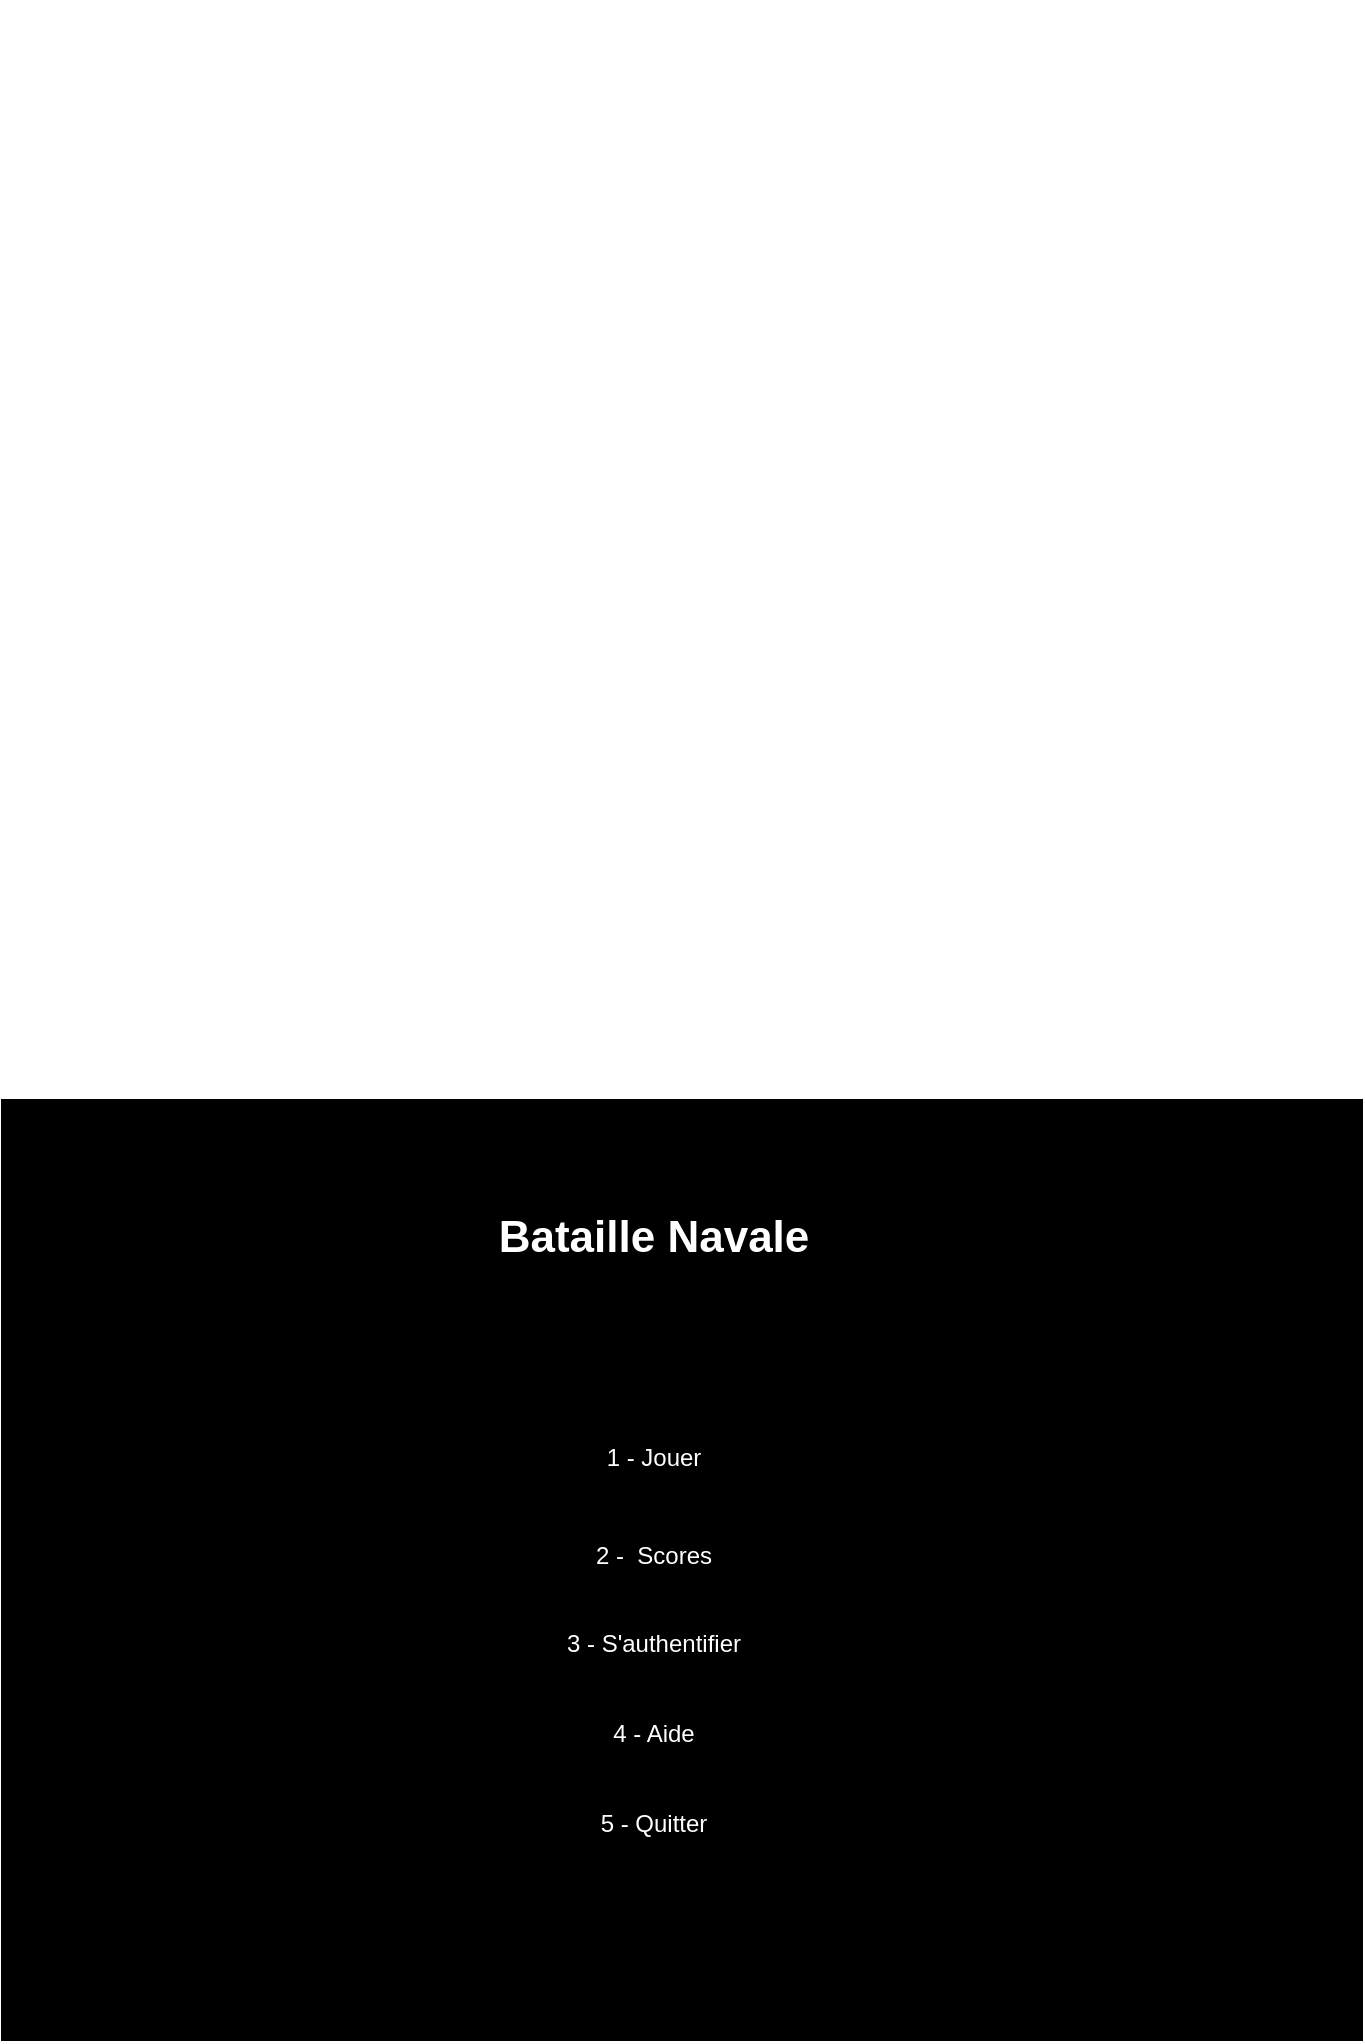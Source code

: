 <mxfile version="12.7.9" type="device" pages="5"><diagram id="DDrGZnjOSrIlZi5G9Zy-" name="Menu-Principale"><mxGraphModel dx="1422" dy="846" grid="1" gridSize="10" guides="1" tooltips="1" connect="1" arrows="1" fold="1" page="1" pageScale="1" pageWidth="1169" pageHeight="827" math="0" shadow="0"><root><mxCell id="0"/><mxCell id="1" parent="0"/><mxCell id="XwVXy1wSS1uPOnFApPap-1" value="" style="rounded=0;whiteSpace=wrap;html=1;fillColor=#000000;" parent="1" vertex="1"><mxGeometry x="270" y="640" width="680" height="470" as="geometry"/></mxCell><mxCell id="XwVXy1wSS1uPOnFApPap-2" value="&lt;font size=&quot;1&quot;&gt;&lt;b style=&quot;font-size: 22px&quot;&gt;Bataille Navale&lt;/b&gt;&lt;/font&gt;" style="text;html=1;align=center;verticalAlign=middle;whiteSpace=wrap;rounded=0;fontColor=#FFFFFF;" parent="1" vertex="1"><mxGeometry x="496.667" y="690.001" width="198.333" height="37.302" as="geometry"/></mxCell><mxCell id="XwVXy1wSS1uPOnFApPap-3" value="1 - Jouer" style="text;html=1;strokeColor=none;fillColor=none;align=center;verticalAlign=middle;whiteSpace=wrap;rounded=0;fontColor=#FFFFFF;" parent="1" vertex="1"><mxGeometry x="549.792" y="796.667" width="92.083" height="44.762" as="geometry"/></mxCell><mxCell id="XwVXy1wSS1uPOnFApPap-4" value="2 -&amp;nbsp; Scores" style="text;html=1;strokeColor=none;fillColor=none;align=center;verticalAlign=middle;whiteSpace=wrap;rounded=0;fontColor=#FFFFFF;" parent="1" vertex="1"><mxGeometry x="549.792" y="845.159" width="92.083" height="44.762" as="geometry"/></mxCell><mxCell id="XwVXy1wSS1uPOnFApPap-5" value="4 - Aide" style="text;html=1;strokeColor=none;fillColor=none;align=center;verticalAlign=middle;whiteSpace=wrap;rounded=0;fontColor=#FFFFFF;" parent="1" vertex="1"><mxGeometry x="549.792" y="934.681" width="92.083" height="44.762" as="geometry"/></mxCell><mxCell id="XwVXy1wSS1uPOnFApPap-14" value="&lt;font size=&quot;1&quot;&gt;&lt;b style=&quot;font-size: 22px&quot;&gt;Bataille Navale&lt;/b&gt;&lt;/font&gt;" style="text;html=1;align=center;verticalAlign=middle;whiteSpace=wrap;rounded=0;fontColor=#FFFFFF;" parent="1" vertex="1"><mxGeometry x="510.837" y="90.001" width="198.333" height="37.302" as="geometry"/></mxCell><mxCell id="XwVXy1wSS1uPOnFApPap-15" value="3 - S'authentifier" style="text;html=1;strokeColor=none;fillColor=none;align=center;verticalAlign=middle;whiteSpace=wrap;rounded=0;fontColor=#FFFFFF;" parent="1" vertex="1"><mxGeometry x="549.792" y="889.917" width="92.083" height="44.762" as="geometry"/></mxCell><mxCell id="XwVXy1wSS1uPOnFApPap-16" value="5 - Quitter" style="text;html=1;strokeColor=none;fillColor=none;align=center;verticalAlign=middle;whiteSpace=wrap;rounded=0;fontColor=#FFFFFF;" parent="1" vertex="1"><mxGeometry x="549.792" y="979.441" width="92.083" height="44.762" as="geometry"/></mxCell></root></mxGraphModel></diagram><diagram id="Xy8676esS7fPiDukrxS-" name="Jouer"><mxGraphModel dx="1422" dy="846" grid="1" gridSize="10" guides="1" tooltips="1" connect="1" arrows="1" fold="1" page="1" pageScale="1" pageWidth="1169" pageHeight="827" math="0" shadow="0"><root><mxCell id="h1n6qwz32-PEQtITqoWr-0"/><mxCell id="h1n6qwz32-PEQtITqoWr-1" parent="h1n6qwz32-PEQtITqoWr-0"/><mxCell id="Kb6FZdOZtqcbZytcEhgt-0" value="" style="rounded=0;whiteSpace=wrap;html=1;fillColor=#000000;" parent="h1n6qwz32-PEQtITqoWr-1" vertex="1"><mxGeometry x="260" y="170" width="680" height="470" as="geometry"/></mxCell><mxCell id="g_3zdAngbig97U_aXudr-0" value="C'est à vous de jouer !&lt;br&gt;Choisissez ou tirer :&amp;nbsp;&lt;br&gt;" style="text;html=1;strokeColor=none;fillColor=none;align=center;verticalAlign=middle;whiteSpace=wrap;rounded=0;fontSize=15;fontColor=#FFFFFF;" parent="h1n6qwz32-PEQtITqoWr-1" vertex="1"><mxGeometry x="240" y="170" width="270" height="90" as="geometry"/></mxCell><mxCell id="u2Sjvws8rkuojGDDQVnC-4" value="&lt;font color=&quot;#ffffff&quot; style=&quot;font-size: 25px&quot;&gt;1&amp;nbsp; &amp;nbsp; &amp;nbsp; &amp;nbsp;-&amp;nbsp; &amp;nbsp;-&amp;nbsp; &amp;nbsp;-&amp;nbsp; &amp;nbsp;-&amp;nbsp; &amp;nbsp;-&amp;nbsp; &amp;nbsp;-&amp;nbsp; &amp;nbsp;-&amp;nbsp; &amp;nbsp;-&amp;nbsp; &amp;nbsp;-&amp;nbsp; &amp;nbsp;-&lt;/font&gt;" style="text;html=1;strokeColor=none;fillColor=none;align=center;verticalAlign=middle;whiteSpace=wrap;rounded=0;" vertex="1" parent="h1n6qwz32-PEQtITqoWr-1"><mxGeometry x="460" y="300" width="350" height="30" as="geometry"/></mxCell><mxCell id="u2Sjvws8rkuojGDDQVnC-6" value="1" style="text;html=1;strokeColor=none;fillColor=none;align=center;verticalAlign=middle;whiteSpace=wrap;rounded=0;fontColor=#FFFFFF;fontSize=23;" vertex="1" parent="h1n6qwz32-PEQtITqoWr-1"><mxGeometry x="515" y="270" width="40" height="20" as="geometry"/></mxCell><mxCell id="u2Sjvws8rkuojGDDQVnC-7" value="2" style="text;html=1;strokeColor=none;fillColor=none;align=center;verticalAlign=middle;whiteSpace=wrap;rounded=0;fontColor=#FFFFFF;fontSize=23;" vertex="1" parent="h1n6qwz32-PEQtITqoWr-1"><mxGeometry x="545" y="270" width="40" height="20" as="geometry"/></mxCell><mxCell id="u2Sjvws8rkuojGDDQVnC-8" value="3" style="text;html=1;strokeColor=none;fillColor=none;align=center;verticalAlign=middle;whiteSpace=wrap;rounded=0;fontColor=#FFFFFF;fontSize=23;" vertex="1" parent="h1n6qwz32-PEQtITqoWr-1"><mxGeometry x="574" y="270" width="40" height="20" as="geometry"/></mxCell><mxCell id="u2Sjvws8rkuojGDDQVnC-9" value="4" style="text;html=1;strokeColor=none;fillColor=none;align=center;verticalAlign=middle;whiteSpace=wrap;rounded=0;fontColor=#FFFFFF;fontSize=23;" vertex="1" parent="h1n6qwz32-PEQtITqoWr-1"><mxGeometry x="603" y="270" width="40" height="20" as="geometry"/></mxCell><mxCell id="u2Sjvws8rkuojGDDQVnC-10" value="5" style="text;html=1;strokeColor=none;fillColor=none;align=center;verticalAlign=middle;whiteSpace=wrap;rounded=0;fontColor=#FFFFFF;fontSize=23;" vertex="1" parent="h1n6qwz32-PEQtITqoWr-1"><mxGeometry x="630" y="270" width="40" height="20" as="geometry"/></mxCell><mxCell id="u2Sjvws8rkuojGDDQVnC-11" value="6" style="text;html=1;strokeColor=none;fillColor=none;align=center;verticalAlign=middle;whiteSpace=wrap;rounded=0;fontColor=#FFFFFF;fontSize=23;" vertex="1" parent="h1n6qwz32-PEQtITqoWr-1"><mxGeometry x="660" y="270" width="40" height="20" as="geometry"/></mxCell><mxCell id="u2Sjvws8rkuojGDDQVnC-12" value="7" style="text;html=1;strokeColor=none;fillColor=none;align=center;verticalAlign=middle;whiteSpace=wrap;rounded=0;fontColor=#FFFFFF;fontSize=23;" vertex="1" parent="h1n6qwz32-PEQtITqoWr-1"><mxGeometry x="690" y="270" width="40" height="20" as="geometry"/></mxCell><mxCell id="u2Sjvws8rkuojGDDQVnC-13" value="8" style="text;html=1;strokeColor=none;fillColor=none;align=center;verticalAlign=middle;whiteSpace=wrap;rounded=0;fontColor=#FFFFFF;fontSize=23;" vertex="1" parent="h1n6qwz32-PEQtITqoWr-1"><mxGeometry x="720" y="270" width="40" height="20" as="geometry"/></mxCell><mxCell id="u2Sjvws8rkuojGDDQVnC-14" value="9" style="text;html=1;strokeColor=none;fillColor=none;align=center;verticalAlign=middle;whiteSpace=wrap;rounded=0;fontColor=#FFFFFF;fontSize=23;" vertex="1" parent="h1n6qwz32-PEQtITqoWr-1"><mxGeometry x="750" y="270" width="40" height="20" as="geometry"/></mxCell><mxCell id="u2Sjvws8rkuojGDDQVnC-15" value="10" style="text;html=1;strokeColor=none;fillColor=none;align=center;verticalAlign=middle;whiteSpace=wrap;rounded=0;fontColor=#FFFFFF;fontSize=23;" vertex="1" parent="h1n6qwz32-PEQtITqoWr-1"><mxGeometry x="780" y="270" width="40" height="20" as="geometry"/></mxCell><mxCell id="u2Sjvws8rkuojGDDQVnC-16" value="&lt;font color=&quot;#ffffff&quot; style=&quot;font-size: 25px&quot;&gt;2&amp;nbsp; &amp;nbsp; &amp;nbsp; &amp;nbsp;-&amp;nbsp; &amp;nbsp;-&amp;nbsp; &amp;nbsp;-&amp;nbsp; &amp;nbsp;-&amp;nbsp; &amp;nbsp;-&amp;nbsp; &amp;nbsp;-&amp;nbsp; &amp;nbsp;-&amp;nbsp; &amp;nbsp;-&amp;nbsp; &amp;nbsp;-&amp;nbsp; &amp;nbsp;-&lt;/font&gt;" style="text;html=1;strokeColor=none;fillColor=none;align=center;verticalAlign=middle;whiteSpace=wrap;rounded=0;" vertex="1" parent="h1n6qwz32-PEQtITqoWr-1"><mxGeometry x="460" y="330" width="350" height="30" as="geometry"/></mxCell><mxCell id="u2Sjvws8rkuojGDDQVnC-17" value="&lt;font color=&quot;#ffffff&quot; style=&quot;font-size: 25px&quot;&gt;3&amp;nbsp; &amp;nbsp; &amp;nbsp; &amp;nbsp;-&amp;nbsp; &amp;nbsp;-&amp;nbsp; &amp;nbsp;-&amp;nbsp; &amp;nbsp;-&amp;nbsp; &amp;nbsp;-&amp;nbsp; &amp;nbsp;-&amp;nbsp; &amp;nbsp;-&amp;nbsp; &amp;nbsp;-&amp;nbsp; &amp;nbsp;-&amp;nbsp; &amp;nbsp;-&lt;/font&gt;" style="text;html=1;strokeColor=none;fillColor=none;align=center;verticalAlign=middle;whiteSpace=wrap;rounded=0;" vertex="1" parent="h1n6qwz32-PEQtITqoWr-1"><mxGeometry x="460" y="360" width="350" height="30" as="geometry"/></mxCell><mxCell id="u2Sjvws8rkuojGDDQVnC-18" value="&lt;font color=&quot;#ffffff&quot; style=&quot;font-size: 25px&quot;&gt;4&amp;nbsp; &amp;nbsp; &amp;nbsp; &amp;nbsp;-&amp;nbsp; &amp;nbsp;-&amp;nbsp; &amp;nbsp;-&amp;nbsp; &amp;nbsp;-&amp;nbsp; &amp;nbsp;-&amp;nbsp; &amp;nbsp;-&amp;nbsp; &amp;nbsp;-&amp;nbsp; &amp;nbsp;-&amp;nbsp; &amp;nbsp;-&amp;nbsp; &amp;nbsp;-&lt;/font&gt;" style="text;html=1;strokeColor=none;fillColor=none;align=center;verticalAlign=middle;whiteSpace=wrap;rounded=0;" vertex="1" parent="h1n6qwz32-PEQtITqoWr-1"><mxGeometry x="460" y="390" width="350" height="30" as="geometry"/></mxCell><mxCell id="u2Sjvws8rkuojGDDQVnC-19" value="&lt;font color=&quot;#ffffff&quot; style=&quot;font-size: 25px&quot;&gt;5&amp;nbsp; &amp;nbsp; &amp;nbsp; &amp;nbsp;-&amp;nbsp; &amp;nbsp;-&amp;nbsp; &amp;nbsp;-&amp;nbsp; &amp;nbsp;-&amp;nbsp; &amp;nbsp;-&amp;nbsp; &amp;nbsp;-&amp;nbsp; &amp;nbsp;-&amp;nbsp; &amp;nbsp;-&amp;nbsp; &amp;nbsp;-&amp;nbsp; &amp;nbsp;-&lt;/font&gt;" style="text;html=1;strokeColor=none;fillColor=none;align=center;verticalAlign=middle;whiteSpace=wrap;rounded=0;" vertex="1" parent="h1n6qwz32-PEQtITqoWr-1"><mxGeometry x="460" y="420" width="350" height="30" as="geometry"/></mxCell><mxCell id="u2Sjvws8rkuojGDDQVnC-20" value="&lt;font color=&quot;#ffffff&quot; style=&quot;font-size: 25px&quot;&gt;6&amp;nbsp; &amp;nbsp; &amp;nbsp; &amp;nbsp;-&amp;nbsp; &amp;nbsp;-&amp;nbsp; &amp;nbsp;-&amp;nbsp; &amp;nbsp;-&amp;nbsp; &amp;nbsp;-&amp;nbsp; &amp;nbsp;-&amp;nbsp; &amp;nbsp;-&amp;nbsp; &amp;nbsp;-&amp;nbsp; &amp;nbsp;-&amp;nbsp; &amp;nbsp;-&lt;/font&gt;" style="text;html=1;strokeColor=none;fillColor=none;align=center;verticalAlign=middle;whiteSpace=wrap;rounded=0;" vertex="1" parent="h1n6qwz32-PEQtITqoWr-1"><mxGeometry x="460" y="450" width="350" height="30" as="geometry"/></mxCell><mxCell id="u2Sjvws8rkuojGDDQVnC-21" value="&lt;font color=&quot;#ffffff&quot; style=&quot;font-size: 25px&quot;&gt;7&amp;nbsp; &amp;nbsp; &amp;nbsp; &amp;nbsp;-&amp;nbsp; &amp;nbsp;-&amp;nbsp; &amp;nbsp;-&amp;nbsp; &amp;nbsp;-&amp;nbsp; &amp;nbsp;-&amp;nbsp; &amp;nbsp;-&amp;nbsp; &amp;nbsp;-&amp;nbsp; &amp;nbsp;-&amp;nbsp; &amp;nbsp;-&amp;nbsp; &amp;nbsp;-&lt;/font&gt;" style="text;html=1;strokeColor=none;fillColor=none;align=center;verticalAlign=middle;whiteSpace=wrap;rounded=0;" vertex="1" parent="h1n6qwz32-PEQtITqoWr-1"><mxGeometry x="460" y="480" width="350" height="30" as="geometry"/></mxCell><mxCell id="u2Sjvws8rkuojGDDQVnC-22" value="&lt;font color=&quot;#ffffff&quot; style=&quot;font-size: 25px&quot;&gt;8&amp;nbsp; &amp;nbsp; &amp;nbsp; &amp;nbsp;-&amp;nbsp; &amp;nbsp;-&amp;nbsp; &amp;nbsp;-&amp;nbsp; &amp;nbsp;-&amp;nbsp; &amp;nbsp;-&amp;nbsp; &amp;nbsp;-&amp;nbsp; &amp;nbsp;-&amp;nbsp; &amp;nbsp;-&amp;nbsp; &amp;nbsp;-&amp;nbsp; &amp;nbsp;-&lt;/font&gt;" style="text;html=1;strokeColor=none;fillColor=none;align=center;verticalAlign=middle;whiteSpace=wrap;rounded=0;" vertex="1" parent="h1n6qwz32-PEQtITqoWr-1"><mxGeometry x="460" y="510" width="350" height="30" as="geometry"/></mxCell><mxCell id="u2Sjvws8rkuojGDDQVnC-23" value="&lt;font color=&quot;#ffffff&quot; style=&quot;font-size: 25px&quot;&gt;9&amp;nbsp; &amp;nbsp; &amp;nbsp; &amp;nbsp;-&amp;nbsp; &amp;nbsp;-&amp;nbsp; &amp;nbsp;-&amp;nbsp; &amp;nbsp;-&amp;nbsp; &amp;nbsp;-&amp;nbsp; &amp;nbsp;-&amp;nbsp; &amp;nbsp;-&amp;nbsp; &amp;nbsp;-&amp;nbsp; &amp;nbsp;-&amp;nbsp; &amp;nbsp;-&lt;/font&gt;" style="text;html=1;strokeColor=none;fillColor=none;align=center;verticalAlign=middle;whiteSpace=wrap;rounded=0;" vertex="1" parent="h1n6qwz32-PEQtITqoWr-1"><mxGeometry x="460" y="540" width="350" height="30" as="geometry"/></mxCell><mxCell id="u2Sjvws8rkuojGDDQVnC-24" value="&lt;font color=&quot;#ffffff&quot; style=&quot;font-size: 25px&quot;&gt;10&amp;nbsp; &amp;nbsp; &amp;nbsp; &amp;nbsp;-&amp;nbsp; &amp;nbsp;-&amp;nbsp; &amp;nbsp;-&amp;nbsp; &amp;nbsp;-&amp;nbsp; &amp;nbsp;-&amp;nbsp; &amp;nbsp;-&amp;nbsp; &amp;nbsp;-&amp;nbsp; &amp;nbsp;-&amp;nbsp; &amp;nbsp;-&amp;nbsp; &amp;nbsp;-&lt;/font&gt;" style="text;html=1;strokeColor=none;fillColor=none;align=center;verticalAlign=middle;whiteSpace=wrap;rounded=0;" vertex="1" parent="h1n6qwz32-PEQtITqoWr-1"><mxGeometry x="450" y="570" width="360" height="30" as="geometry"/></mxCell><mxCell id="u2Sjvws8rkuojGDDQVnC-25" value="" style="rounded=0;whiteSpace=wrap;html=1;fillColor=#000000;" vertex="1" parent="h1n6qwz32-PEQtITqoWr-1"><mxGeometry x="280" y="770" width="680" height="470" as="geometry"/></mxCell><mxCell id="u2Sjvws8rkuojGDDQVnC-26" value="Vous avez toucher un bateau" style="text;html=1;strokeColor=none;fillColor=none;align=center;verticalAlign=middle;whiteSpace=wrap;rounded=0;fontSize=15;fontColor=#FFFFFF;" vertex="1" parent="h1n6qwz32-PEQtITqoWr-1"><mxGeometry x="260" y="770" width="270" height="90" as="geometry"/></mxCell><mxCell id="u2Sjvws8rkuojGDDQVnC-27" value="&lt;font color=&quot;#ffffff&quot; style=&quot;font-size: 25px&quot;&gt;1&amp;nbsp; &amp;nbsp; &amp;nbsp; &amp;nbsp;-&amp;nbsp; &amp;nbsp;-&amp;nbsp; &amp;nbsp;-&amp;nbsp; &amp;nbsp;-&amp;nbsp; &amp;nbsp;-&amp;nbsp; &amp;nbsp;-&amp;nbsp; &amp;nbsp;-&amp;nbsp; &amp;nbsp;-&amp;nbsp; &amp;nbsp;-&amp;nbsp; &amp;nbsp;-&lt;/font&gt;" style="text;html=1;strokeColor=none;fillColor=none;align=center;verticalAlign=middle;whiteSpace=wrap;rounded=0;" vertex="1" parent="h1n6qwz32-PEQtITqoWr-1"><mxGeometry x="480" y="900" width="350" height="30" as="geometry"/></mxCell><mxCell id="u2Sjvws8rkuojGDDQVnC-28" value="1" style="text;html=1;strokeColor=none;fillColor=none;align=center;verticalAlign=middle;whiteSpace=wrap;rounded=0;fontColor=#FFFFFF;fontSize=23;" vertex="1" parent="h1n6qwz32-PEQtITqoWr-1"><mxGeometry x="535" y="870" width="40" height="20" as="geometry"/></mxCell><mxCell id="u2Sjvws8rkuojGDDQVnC-29" value="2" style="text;html=1;strokeColor=none;fillColor=none;align=center;verticalAlign=middle;whiteSpace=wrap;rounded=0;fontColor=#FFFFFF;fontSize=23;" vertex="1" parent="h1n6qwz32-PEQtITqoWr-1"><mxGeometry x="565" y="870" width="40" height="20" as="geometry"/></mxCell><mxCell id="u2Sjvws8rkuojGDDQVnC-30" value="3" style="text;html=1;strokeColor=none;fillColor=none;align=center;verticalAlign=middle;whiteSpace=wrap;rounded=0;fontColor=#FFFFFF;fontSize=23;" vertex="1" parent="h1n6qwz32-PEQtITqoWr-1"><mxGeometry x="594" y="870" width="40" height="20" as="geometry"/></mxCell><mxCell id="u2Sjvws8rkuojGDDQVnC-31" value="4" style="text;html=1;strokeColor=none;fillColor=none;align=center;verticalAlign=middle;whiteSpace=wrap;rounded=0;fontColor=#FFFFFF;fontSize=23;" vertex="1" parent="h1n6qwz32-PEQtITqoWr-1"><mxGeometry x="623" y="870" width="40" height="20" as="geometry"/></mxCell><mxCell id="u2Sjvws8rkuojGDDQVnC-32" value="5" style="text;html=1;strokeColor=none;fillColor=none;align=center;verticalAlign=middle;whiteSpace=wrap;rounded=0;fontColor=#FFFFFF;fontSize=23;" vertex="1" parent="h1n6qwz32-PEQtITqoWr-1"><mxGeometry x="650" y="870" width="40" height="20" as="geometry"/></mxCell><mxCell id="u2Sjvws8rkuojGDDQVnC-33" value="6" style="text;html=1;strokeColor=none;fillColor=none;align=center;verticalAlign=middle;whiteSpace=wrap;rounded=0;fontColor=#FFFFFF;fontSize=23;" vertex="1" parent="h1n6qwz32-PEQtITqoWr-1"><mxGeometry x="680" y="870" width="40" height="20" as="geometry"/></mxCell><mxCell id="u2Sjvws8rkuojGDDQVnC-34" value="7" style="text;html=1;strokeColor=none;fillColor=none;align=center;verticalAlign=middle;whiteSpace=wrap;rounded=0;fontColor=#FFFFFF;fontSize=23;" vertex="1" parent="h1n6qwz32-PEQtITqoWr-1"><mxGeometry x="710" y="870" width="40" height="20" as="geometry"/></mxCell><mxCell id="u2Sjvws8rkuojGDDQVnC-35" value="8" style="text;html=1;strokeColor=none;fillColor=none;align=center;verticalAlign=middle;whiteSpace=wrap;rounded=0;fontColor=#FFFFFF;fontSize=23;" vertex="1" parent="h1n6qwz32-PEQtITqoWr-1"><mxGeometry x="740" y="870" width="40" height="20" as="geometry"/></mxCell><mxCell id="u2Sjvws8rkuojGDDQVnC-36" value="9" style="text;html=1;strokeColor=none;fillColor=none;align=center;verticalAlign=middle;whiteSpace=wrap;rounded=0;fontColor=#FFFFFF;fontSize=23;" vertex="1" parent="h1n6qwz32-PEQtITqoWr-1"><mxGeometry x="770" y="870" width="40" height="20" as="geometry"/></mxCell><mxCell id="u2Sjvws8rkuojGDDQVnC-37" value="10" style="text;html=1;strokeColor=none;fillColor=none;align=center;verticalAlign=middle;whiteSpace=wrap;rounded=0;fontColor=#FFFFFF;fontSize=23;" vertex="1" parent="h1n6qwz32-PEQtITqoWr-1"><mxGeometry x="800" y="870" width="40" height="20" as="geometry"/></mxCell><mxCell id="u2Sjvws8rkuojGDDQVnC-38" value="&lt;font color=&quot;#ffffff&quot; style=&quot;font-size: 25px&quot;&gt;2&amp;nbsp; &amp;nbsp; &amp;nbsp; &amp;nbsp;-&amp;nbsp; &amp;nbsp;-&amp;nbsp; &amp;nbsp;-&amp;nbsp; &amp;nbsp;-&amp;nbsp; &amp;nbsp;-&amp;nbsp; &amp;nbsp;-&amp;nbsp; &amp;nbsp;-&amp;nbsp; &amp;nbsp;-&amp;nbsp; &amp;nbsp;-&amp;nbsp; &amp;nbsp;-&lt;/font&gt;" style="text;html=1;strokeColor=none;fillColor=none;align=center;verticalAlign=middle;whiteSpace=wrap;rounded=0;" vertex="1" parent="h1n6qwz32-PEQtITqoWr-1"><mxGeometry x="480" y="930" width="350" height="30" as="geometry"/></mxCell><mxCell id="u2Sjvws8rkuojGDDQVnC-39" value="&lt;font color=&quot;#ffffff&quot; style=&quot;font-size: 25px&quot;&gt;3&amp;nbsp; &amp;nbsp; &amp;nbsp; &amp;nbsp;-&amp;nbsp; &amp;nbsp;-&amp;nbsp; &amp;nbsp;-&amp;nbsp; &amp;nbsp;-&amp;nbsp; &amp;nbsp;-&amp;nbsp; &amp;nbsp;-&amp;nbsp; &amp;nbsp;-&amp;nbsp; &amp;nbsp;T&amp;nbsp; &amp;nbsp;-&amp;nbsp; &amp;nbsp;-&lt;/font&gt;" style="text;html=1;strokeColor=none;fillColor=none;align=center;verticalAlign=middle;whiteSpace=wrap;rounded=0;" vertex="1" parent="h1n6qwz32-PEQtITqoWr-1"><mxGeometry x="480" y="960" width="350" height="30" as="geometry"/></mxCell><mxCell id="u2Sjvws8rkuojGDDQVnC-40" value="&lt;font color=&quot;#ffffff&quot; style=&quot;font-size: 25px&quot;&gt;4&amp;nbsp; &amp;nbsp; &amp;nbsp; &amp;nbsp;-&amp;nbsp; &amp;nbsp;-&amp;nbsp; &amp;nbsp;-&amp;nbsp; &amp;nbsp;-&amp;nbsp; &amp;nbsp;-&amp;nbsp; &amp;nbsp;-&amp;nbsp; &amp;nbsp;-&amp;nbsp; &amp;nbsp;-&amp;nbsp; &amp;nbsp;-&amp;nbsp; &amp;nbsp;-&lt;/font&gt;" style="text;html=1;strokeColor=none;fillColor=none;align=center;verticalAlign=middle;whiteSpace=wrap;rounded=0;" vertex="1" parent="h1n6qwz32-PEQtITqoWr-1"><mxGeometry x="480" y="990" width="350" height="30" as="geometry"/></mxCell><mxCell id="u2Sjvws8rkuojGDDQVnC-41" value="&lt;font color=&quot;#ffffff&quot; style=&quot;font-size: 25px&quot;&gt;5&amp;nbsp; &amp;nbsp; &amp;nbsp; &amp;nbsp;-&amp;nbsp; &amp;nbsp;-&amp;nbsp; &amp;nbsp;-&amp;nbsp; &amp;nbsp;-&amp;nbsp; &amp;nbsp;-&amp;nbsp; &amp;nbsp;-&amp;nbsp; &amp;nbsp;-&amp;nbsp; &amp;nbsp;-&amp;nbsp; &amp;nbsp;-&amp;nbsp; &amp;nbsp;-&lt;/font&gt;" style="text;html=1;strokeColor=none;fillColor=none;align=center;verticalAlign=middle;whiteSpace=wrap;rounded=0;" vertex="1" parent="h1n6qwz32-PEQtITqoWr-1"><mxGeometry x="480" y="1020" width="350" height="30" as="geometry"/></mxCell><mxCell id="u2Sjvws8rkuojGDDQVnC-42" value="&lt;font color=&quot;#ffffff&quot; style=&quot;font-size: 25px&quot;&gt;6&amp;nbsp; &amp;nbsp; &amp;nbsp; &amp;nbsp;-&amp;nbsp; &amp;nbsp;-&amp;nbsp; &amp;nbsp;-&amp;nbsp; &amp;nbsp;-&amp;nbsp; &amp;nbsp;-&amp;nbsp; &amp;nbsp;-&amp;nbsp; &amp;nbsp;-&amp;nbsp; &amp;nbsp;-&amp;nbsp; &amp;nbsp;-&amp;nbsp; &amp;nbsp;-&lt;/font&gt;" style="text;html=1;strokeColor=none;fillColor=none;align=center;verticalAlign=middle;whiteSpace=wrap;rounded=0;" vertex="1" parent="h1n6qwz32-PEQtITqoWr-1"><mxGeometry x="480" y="1050" width="350" height="30" as="geometry"/></mxCell><mxCell id="u2Sjvws8rkuojGDDQVnC-43" value="&lt;font color=&quot;#ffffff&quot; style=&quot;font-size: 25px&quot;&gt;7&amp;nbsp; &amp;nbsp; &amp;nbsp; &amp;nbsp;-&amp;nbsp; &amp;nbsp;-&amp;nbsp; &amp;nbsp;-&amp;nbsp; &amp;nbsp;-&amp;nbsp; &amp;nbsp;-&amp;nbsp; &amp;nbsp;-&amp;nbsp; &amp;nbsp;-&amp;nbsp; &amp;nbsp;-&amp;nbsp; &amp;nbsp;-&amp;nbsp; &amp;nbsp;-&lt;/font&gt;" style="text;html=1;strokeColor=none;fillColor=none;align=center;verticalAlign=middle;whiteSpace=wrap;rounded=0;" vertex="1" parent="h1n6qwz32-PEQtITqoWr-1"><mxGeometry x="480" y="1080" width="350" height="30" as="geometry"/></mxCell><mxCell id="u2Sjvws8rkuojGDDQVnC-44" value="&lt;font color=&quot;#ffffff&quot; style=&quot;font-size: 25px&quot;&gt;8&amp;nbsp; &amp;nbsp; &amp;nbsp; &amp;nbsp;-&amp;nbsp; &amp;nbsp;-&amp;nbsp; &amp;nbsp;-&amp;nbsp; &amp;nbsp;-&amp;nbsp; &amp;nbsp;-&amp;nbsp; &amp;nbsp;-&amp;nbsp; &amp;nbsp;-&amp;nbsp; &amp;nbsp;-&amp;nbsp; &amp;nbsp;-&amp;nbsp; &amp;nbsp;-&lt;/font&gt;" style="text;html=1;strokeColor=none;fillColor=none;align=center;verticalAlign=middle;whiteSpace=wrap;rounded=0;" vertex="1" parent="h1n6qwz32-PEQtITqoWr-1"><mxGeometry x="480" y="1110" width="350" height="30" as="geometry"/></mxCell><mxCell id="u2Sjvws8rkuojGDDQVnC-45" value="&lt;font color=&quot;#ffffff&quot; style=&quot;font-size: 25px&quot;&gt;9&amp;nbsp; &amp;nbsp; &amp;nbsp; &amp;nbsp;-&amp;nbsp; &amp;nbsp;-&amp;nbsp; &amp;nbsp;-&amp;nbsp; &amp;nbsp;-&amp;nbsp; &amp;nbsp;-&amp;nbsp; &amp;nbsp;-&amp;nbsp; &amp;nbsp;-&amp;nbsp; &amp;nbsp;-&amp;nbsp; &amp;nbsp;-&amp;nbsp; &amp;nbsp;-&lt;/font&gt;" style="text;html=1;strokeColor=none;fillColor=none;align=center;verticalAlign=middle;whiteSpace=wrap;rounded=0;" vertex="1" parent="h1n6qwz32-PEQtITqoWr-1"><mxGeometry x="480" y="1140" width="350" height="30" as="geometry"/></mxCell><mxCell id="u2Sjvws8rkuojGDDQVnC-46" value="&lt;font color=&quot;#ffffff&quot; style=&quot;font-size: 25px&quot;&gt;10&amp;nbsp; &amp;nbsp; &amp;nbsp; &amp;nbsp;-&amp;nbsp; &amp;nbsp;-&amp;nbsp; &amp;nbsp;-&amp;nbsp; &amp;nbsp;-&amp;nbsp; &amp;nbsp;-&amp;nbsp; &amp;nbsp;-&amp;nbsp; &amp;nbsp;-&amp;nbsp; &amp;nbsp;-&amp;nbsp; &amp;nbsp;-&amp;nbsp; &amp;nbsp;-&lt;/font&gt;" style="text;html=1;strokeColor=none;fillColor=none;align=center;verticalAlign=middle;whiteSpace=wrap;rounded=0;" vertex="1" parent="h1n6qwz32-PEQtITqoWr-1"><mxGeometry x="470" y="1170" width="360" height="30" as="geometry"/></mxCell><mxCell id="u2Sjvws8rkuojGDDQVnC-48" value="" style="rounded=0;whiteSpace=wrap;html=1;fillColor=#000000;" vertex="1" parent="h1n6qwz32-PEQtITqoWr-1"><mxGeometry x="305" y="1320" width="680" height="470" as="geometry"/></mxCell><mxCell id="u2Sjvws8rkuojGDDQVnC-49" value="Vous n'avez touché aucun bateau :" style="text;html=1;strokeColor=none;fillColor=none;align=center;verticalAlign=middle;whiteSpace=wrap;rounded=0;fontSize=15;fontColor=#FFFFFF;" vertex="1" parent="h1n6qwz32-PEQtITqoWr-1"><mxGeometry x="285" y="1320" width="270" height="90" as="geometry"/></mxCell><mxCell id="u2Sjvws8rkuojGDDQVnC-50" value="&lt;font color=&quot;#ffffff&quot; style=&quot;font-size: 25px&quot;&gt;1&amp;nbsp; &amp;nbsp; &amp;nbsp; &amp;nbsp;-&amp;nbsp; &amp;nbsp;-&amp;nbsp; &amp;nbsp;-&amp;nbsp; &amp;nbsp;-&amp;nbsp; &amp;nbsp;-&amp;nbsp; &amp;nbsp;-&amp;nbsp; &amp;nbsp;-&amp;nbsp; &amp;nbsp;-&amp;nbsp; &amp;nbsp;-&amp;nbsp; &amp;nbsp;-&lt;/font&gt;" style="text;html=1;strokeColor=none;fillColor=none;align=center;verticalAlign=middle;whiteSpace=wrap;rounded=0;" vertex="1" parent="h1n6qwz32-PEQtITqoWr-1"><mxGeometry x="505" y="1450" width="350" height="30" as="geometry"/></mxCell><mxCell id="u2Sjvws8rkuojGDDQVnC-51" value="1" style="text;html=1;strokeColor=none;fillColor=none;align=center;verticalAlign=middle;whiteSpace=wrap;rounded=0;fontColor=#FFFFFF;fontSize=23;" vertex="1" parent="h1n6qwz32-PEQtITqoWr-1"><mxGeometry x="560" y="1420" width="40" height="20" as="geometry"/></mxCell><mxCell id="u2Sjvws8rkuojGDDQVnC-52" value="2" style="text;html=1;strokeColor=none;fillColor=none;align=center;verticalAlign=middle;whiteSpace=wrap;rounded=0;fontColor=#FFFFFF;fontSize=23;" vertex="1" parent="h1n6qwz32-PEQtITqoWr-1"><mxGeometry x="590" y="1420" width="40" height="20" as="geometry"/></mxCell><mxCell id="u2Sjvws8rkuojGDDQVnC-53" value="3" style="text;html=1;strokeColor=none;fillColor=none;align=center;verticalAlign=middle;whiteSpace=wrap;rounded=0;fontColor=#FFFFFF;fontSize=23;" vertex="1" parent="h1n6qwz32-PEQtITqoWr-1"><mxGeometry x="619" y="1420" width="40" height="20" as="geometry"/></mxCell><mxCell id="u2Sjvws8rkuojGDDQVnC-54" value="4" style="text;html=1;strokeColor=none;fillColor=none;align=center;verticalAlign=middle;whiteSpace=wrap;rounded=0;fontColor=#FFFFFF;fontSize=23;" vertex="1" parent="h1n6qwz32-PEQtITqoWr-1"><mxGeometry x="648" y="1420" width="40" height="20" as="geometry"/></mxCell><mxCell id="u2Sjvws8rkuojGDDQVnC-55" value="5" style="text;html=1;strokeColor=none;fillColor=none;align=center;verticalAlign=middle;whiteSpace=wrap;rounded=0;fontColor=#FFFFFF;fontSize=23;" vertex="1" parent="h1n6qwz32-PEQtITqoWr-1"><mxGeometry x="675" y="1420" width="40" height="20" as="geometry"/></mxCell><mxCell id="u2Sjvws8rkuojGDDQVnC-56" value="6" style="text;html=1;strokeColor=none;fillColor=none;align=center;verticalAlign=middle;whiteSpace=wrap;rounded=0;fontColor=#FFFFFF;fontSize=23;" vertex="1" parent="h1n6qwz32-PEQtITqoWr-1"><mxGeometry x="705" y="1420" width="40" height="20" as="geometry"/></mxCell><mxCell id="u2Sjvws8rkuojGDDQVnC-57" value="7" style="text;html=1;strokeColor=none;fillColor=none;align=center;verticalAlign=middle;whiteSpace=wrap;rounded=0;fontColor=#FFFFFF;fontSize=23;" vertex="1" parent="h1n6qwz32-PEQtITqoWr-1"><mxGeometry x="735" y="1420" width="40" height="20" as="geometry"/></mxCell><mxCell id="u2Sjvws8rkuojGDDQVnC-58" value="8" style="text;html=1;strokeColor=none;fillColor=none;align=center;verticalAlign=middle;whiteSpace=wrap;rounded=0;fontColor=#FFFFFF;fontSize=23;" vertex="1" parent="h1n6qwz32-PEQtITqoWr-1"><mxGeometry x="765" y="1420" width="40" height="20" as="geometry"/></mxCell><mxCell id="u2Sjvws8rkuojGDDQVnC-59" value="9" style="text;html=1;strokeColor=none;fillColor=none;align=center;verticalAlign=middle;whiteSpace=wrap;rounded=0;fontColor=#FFFFFF;fontSize=23;" vertex="1" parent="h1n6qwz32-PEQtITqoWr-1"><mxGeometry x="795" y="1420" width="40" height="20" as="geometry"/></mxCell><mxCell id="u2Sjvws8rkuojGDDQVnC-60" value="10" style="text;html=1;strokeColor=none;fillColor=none;align=center;verticalAlign=middle;whiteSpace=wrap;rounded=0;fontColor=#FFFFFF;fontSize=23;" vertex="1" parent="h1n6qwz32-PEQtITqoWr-1"><mxGeometry x="825" y="1420" width="40" height="20" as="geometry"/></mxCell><mxCell id="u2Sjvws8rkuojGDDQVnC-61" value="&lt;font color=&quot;#ffffff&quot; style=&quot;font-size: 25px&quot;&gt;2&amp;nbsp; &amp;nbsp; &amp;nbsp; &amp;nbsp;-&amp;nbsp; &amp;nbsp;-&amp;nbsp; &amp;nbsp;-&amp;nbsp; &amp;nbsp;-&amp;nbsp; &amp;nbsp;-&amp;nbsp; &amp;nbsp;-&amp;nbsp; &amp;nbsp;-&amp;nbsp; &amp;nbsp;-&amp;nbsp; &amp;nbsp;-&amp;nbsp; &amp;nbsp;-&lt;/font&gt;" style="text;html=1;strokeColor=none;fillColor=none;align=center;verticalAlign=middle;whiteSpace=wrap;rounded=0;" vertex="1" parent="h1n6qwz32-PEQtITqoWr-1"><mxGeometry x="505" y="1480" width="350" height="30" as="geometry"/></mxCell><mxCell id="u2Sjvws8rkuojGDDQVnC-62" value="&lt;font color=&quot;#ffffff&quot; style=&quot;font-size: 25px&quot;&gt;3&amp;nbsp; &amp;nbsp; &amp;nbsp; &amp;nbsp;-&amp;nbsp; &amp;nbsp;-&amp;nbsp; &amp;nbsp;-&amp;nbsp; &amp;nbsp;-&amp;nbsp; &amp;nbsp;-&amp;nbsp; &amp;nbsp;-&amp;nbsp; &amp;nbsp;-&amp;nbsp; &amp;nbsp;-&amp;nbsp; &amp;nbsp;-&amp;nbsp; &amp;nbsp;-&lt;/font&gt;" style="text;html=1;strokeColor=none;fillColor=none;align=center;verticalAlign=middle;whiteSpace=wrap;rounded=0;" vertex="1" parent="h1n6qwz32-PEQtITqoWr-1"><mxGeometry x="505" y="1510" width="350" height="30" as="geometry"/></mxCell><mxCell id="u2Sjvws8rkuojGDDQVnC-63" value="&lt;font color=&quot;#ffffff&quot; style=&quot;font-size: 25px&quot;&gt;4&amp;nbsp; &amp;nbsp; &amp;nbsp; &amp;nbsp;-&amp;nbsp; &amp;nbsp;-&amp;nbsp; &amp;nbsp;-&amp;nbsp; &amp;nbsp;-&amp;nbsp; &amp;nbsp;-&amp;nbsp; &amp;nbsp;-&amp;nbsp; &amp;nbsp;-&amp;nbsp; &amp;nbsp;-&amp;nbsp; &amp;nbsp;-&amp;nbsp; &amp;nbsp;-&lt;/font&gt;" style="text;html=1;strokeColor=none;fillColor=none;align=center;verticalAlign=middle;whiteSpace=wrap;rounded=0;" vertex="1" parent="h1n6qwz32-PEQtITqoWr-1"><mxGeometry x="505" y="1540" width="350" height="30" as="geometry"/></mxCell><mxCell id="u2Sjvws8rkuojGDDQVnC-64" value="&lt;font color=&quot;#ffffff&quot; style=&quot;font-size: 25px&quot;&gt;5&amp;nbsp; &amp;nbsp; &amp;nbsp; &amp;nbsp;-&amp;nbsp; &amp;nbsp;-&amp;nbsp; &amp;nbsp;-&amp;nbsp; &amp;nbsp;-&amp;nbsp; &amp;nbsp;-&amp;nbsp; &amp;nbsp;-&amp;nbsp; &amp;nbsp;-&amp;nbsp; &amp;nbsp;-&amp;nbsp; &amp;nbsp;-&amp;nbsp; &amp;nbsp;-&lt;/font&gt;" style="text;html=1;strokeColor=none;fillColor=none;align=center;verticalAlign=middle;whiteSpace=wrap;rounded=0;" vertex="1" parent="h1n6qwz32-PEQtITqoWr-1"><mxGeometry x="505" y="1570" width="350" height="30" as="geometry"/></mxCell><mxCell id="u2Sjvws8rkuojGDDQVnC-65" value="&lt;font color=&quot;#ffffff&quot; style=&quot;font-size: 25px&quot;&gt;6&amp;nbsp; &amp;nbsp; &amp;nbsp; &amp;nbsp;-&amp;nbsp; &amp;nbsp;-&amp;nbsp; &amp;nbsp;-&amp;nbsp; &amp;nbsp;-&amp;nbsp; &amp;nbsp;L&amp;nbsp; &amp;nbsp;-&amp;nbsp; &amp;nbsp;-&amp;nbsp; &amp;nbsp;-&amp;nbsp; &amp;nbsp;-&amp;nbsp; &amp;nbsp;-&lt;/font&gt;" style="text;html=1;strokeColor=none;fillColor=none;align=center;verticalAlign=middle;whiteSpace=wrap;rounded=0;" vertex="1" parent="h1n6qwz32-PEQtITqoWr-1"><mxGeometry x="505" y="1600" width="350" height="30" as="geometry"/></mxCell><mxCell id="u2Sjvws8rkuojGDDQVnC-66" value="&lt;font color=&quot;#ffffff&quot; style=&quot;font-size: 25px&quot;&gt;7&amp;nbsp; &amp;nbsp; &amp;nbsp; &amp;nbsp;-&amp;nbsp; &amp;nbsp;-&amp;nbsp; &amp;nbsp;-&amp;nbsp; &amp;nbsp;-&amp;nbsp; &amp;nbsp;-&amp;nbsp; &amp;nbsp;-&amp;nbsp; &amp;nbsp;-&amp;nbsp; &amp;nbsp;-&amp;nbsp; &amp;nbsp;-&amp;nbsp; &amp;nbsp;-&lt;/font&gt;" style="text;html=1;strokeColor=none;fillColor=none;align=center;verticalAlign=middle;whiteSpace=wrap;rounded=0;" vertex="1" parent="h1n6qwz32-PEQtITqoWr-1"><mxGeometry x="505" y="1630" width="350" height="30" as="geometry"/></mxCell><mxCell id="u2Sjvws8rkuojGDDQVnC-67" value="&lt;font color=&quot;#ffffff&quot; style=&quot;font-size: 25px&quot;&gt;8&amp;nbsp; &amp;nbsp; &amp;nbsp; &amp;nbsp;-&amp;nbsp; &amp;nbsp;-&amp;nbsp; &amp;nbsp;-&amp;nbsp; &amp;nbsp;-&amp;nbsp; &amp;nbsp;-&amp;nbsp; &amp;nbsp;-&amp;nbsp; &amp;nbsp;-&amp;nbsp; &amp;nbsp;-&amp;nbsp; &amp;nbsp;-&amp;nbsp; &amp;nbsp;-&lt;/font&gt;" style="text;html=1;strokeColor=none;fillColor=none;align=center;verticalAlign=middle;whiteSpace=wrap;rounded=0;" vertex="1" parent="h1n6qwz32-PEQtITqoWr-1"><mxGeometry x="505" y="1660" width="350" height="30" as="geometry"/></mxCell><mxCell id="u2Sjvws8rkuojGDDQVnC-68" value="&lt;font color=&quot;#ffffff&quot; style=&quot;font-size: 25px&quot;&gt;9&amp;nbsp; &amp;nbsp; &amp;nbsp; &amp;nbsp;-&amp;nbsp; &amp;nbsp;-&amp;nbsp; &amp;nbsp;-&amp;nbsp; &amp;nbsp;-&amp;nbsp; &amp;nbsp;-&amp;nbsp; &amp;nbsp;-&amp;nbsp; &amp;nbsp;-&amp;nbsp; &amp;nbsp;-&amp;nbsp; &amp;nbsp;-&amp;nbsp; &amp;nbsp;-&lt;/font&gt;" style="text;html=1;strokeColor=none;fillColor=none;align=center;verticalAlign=middle;whiteSpace=wrap;rounded=0;" vertex="1" parent="h1n6qwz32-PEQtITqoWr-1"><mxGeometry x="505" y="1690" width="350" height="30" as="geometry"/></mxCell><mxCell id="u2Sjvws8rkuojGDDQVnC-69" value="&lt;font color=&quot;#ffffff&quot; style=&quot;font-size: 25px&quot;&gt;10&amp;nbsp; &amp;nbsp; &amp;nbsp; &amp;nbsp;-&amp;nbsp; &amp;nbsp;-&amp;nbsp; &amp;nbsp;-&amp;nbsp; &amp;nbsp;-&amp;nbsp; &amp;nbsp;-&amp;nbsp; &amp;nbsp;-&amp;nbsp; &amp;nbsp;-&amp;nbsp; &amp;nbsp;-&amp;nbsp; &amp;nbsp;-&amp;nbsp; &amp;nbsp;-&lt;/font&gt;" style="text;html=1;strokeColor=none;fillColor=none;align=center;verticalAlign=middle;whiteSpace=wrap;rounded=0;" vertex="1" parent="h1n6qwz32-PEQtITqoWr-1"><mxGeometry x="495" y="1720" width="360" height="30" as="geometry"/></mxCell></root></mxGraphModel></diagram><diagram id="h3kOGQvw0XxzLmteidt3" name="Scores"><mxGraphModel dx="1293" dy="705" grid="1" gridSize="10" guides="1" tooltips="1" connect="1" arrows="1" fold="1" page="1" pageScale="1" pageWidth="1169" pageHeight="827" math="0" shadow="0"><root><mxCell id="FbZGctfMP36csLh2fGnN-0"/><mxCell id="FbZGctfMP36csLh2fGnN-1" parent="FbZGctfMP36csLh2fGnN-0"/><mxCell id="fkHYphG0Vwecj8kWqWvr-0" value="" style="rounded=0;whiteSpace=wrap;html=1;fillColor=#000000;" vertex="1" parent="FbZGctfMP36csLh2fGnN-1"><mxGeometry x="250" y="179" width="680" height="470" as="geometry"/></mxCell><mxCell id="P7KJI0-ZP3V9MLTAnT4N-0" value="&lt;font size=&quot;1&quot;&gt;&lt;span style=&quot;font-size: 22px&quot;&gt;Scores&lt;/span&gt;&lt;/font&gt;" style="text;html=1;align=center;verticalAlign=middle;whiteSpace=wrap;rounded=0;fontColor=#FFFFFF;" vertex="1" parent="FbZGctfMP36csLh2fGnN-1"><mxGeometry x="464.157" y="230.001" width="198.333" height="37.302" as="geometry"/></mxCell><mxCell id="P7KJI0-ZP3V9MLTAnT4N-1" value="Pseudo : ..................... 1245pts" style="text;html=1;strokeColor=none;fillColor=none;align=left;verticalAlign=middle;whiteSpace=wrap;rounded=0;fontSize=15;fontColor=#FFFFFF;" vertex="1" parent="FbZGctfMP36csLh2fGnN-1"><mxGeometry x="464.16" y="330" width="230" height="30" as="geometry"/></mxCell><mxCell id="P7KJI0-ZP3V9MLTAnT4N-2" value="Pseudo : ..................... 845pts" style="text;html=1;strokeColor=none;fillColor=none;align=left;verticalAlign=middle;whiteSpace=wrap;rounded=0;fontSize=15;fontColor=#FFFFFF;" vertex="1" parent="FbZGctfMP36csLh2fGnN-1"><mxGeometry x="464.16" y="360" width="230" height="30" as="geometry"/></mxCell><mxCell id="P7KJI0-ZP3V9MLTAnT4N-3" value="Pseudo : ..................... 640pts" style="text;html=1;strokeColor=none;fillColor=none;align=left;verticalAlign=middle;whiteSpace=wrap;rounded=0;fontSize=15;fontColor=#FFFFFF;" vertex="1" parent="FbZGctfMP36csLh2fGnN-1"><mxGeometry x="464.16" y="390" width="230" height="30" as="geometry"/></mxCell><mxCell id="P7KJI0-ZP3V9MLTAnT4N-4" value="Pseudo : ..................... 525pts" style="text;html=1;strokeColor=none;fillColor=none;align=left;verticalAlign=middle;whiteSpace=wrap;rounded=0;fontSize=15;fontColor=#FFFFFF;" vertex="1" parent="FbZGctfMP36csLh2fGnN-1"><mxGeometry x="464.16" y="420" width="230" height="30" as="geometry"/></mxCell><mxCell id="P7KJI0-ZP3V9MLTAnT4N-7" value="Pseudo : ..................... 465pts" style="text;html=1;strokeColor=none;fillColor=none;align=left;verticalAlign=middle;whiteSpace=wrap;rounded=0;fontSize=15;fontColor=#FFFFFF;" vertex="1" parent="FbZGctfMP36csLh2fGnN-1"><mxGeometry x="464.16" y="450" width="230" height="30" as="geometry"/></mxCell><mxCell id="P7KJI0-ZP3V9MLTAnT4N-8" value="Pseudo : ..................... 280pts" style="text;html=1;strokeColor=none;fillColor=none;align=left;verticalAlign=middle;whiteSpace=wrap;rounded=0;fontSize=15;fontColor=#FFFFFF;" vertex="1" parent="FbZGctfMP36csLh2fGnN-1"><mxGeometry x="464.16" y="480" width="230" height="30" as="geometry"/></mxCell><mxCell id="P7KJI0-ZP3V9MLTAnT4N-9" value="Pseudo : ..................... 120pts" style="text;html=1;strokeColor=none;fillColor=none;align=left;verticalAlign=middle;whiteSpace=wrap;rounded=0;fontSize=15;fontColor=#FFFFFF;" vertex="1" parent="FbZGctfMP36csLh2fGnN-1"><mxGeometry x="464.16" y="510" width="230" height="30" as="geometry"/></mxCell><mxCell id="P7KJI0-ZP3V9MLTAnT4N-10" value="Pseudo : ..................... 85pts" style="text;html=1;strokeColor=none;fillColor=none;align=left;verticalAlign=middle;whiteSpace=wrap;rounded=0;fontSize=15;fontColor=#FFFFFF;" vertex="1" parent="FbZGctfMP36csLh2fGnN-1"><mxGeometry x="464.16" y="540" width="230" height="30" as="geometry"/></mxCell></root></mxGraphModel></diagram><diagram id="sT52kwKbkRUSrxmKq5kK" name="S'authentifier"><mxGraphModel dx="1552" dy="846" grid="1" gridSize="10" guides="1" tooltips="1" connect="1" arrows="1" fold="1" page="1" pageScale="1" pageWidth="1169" pageHeight="827" math="0" shadow="0"><root><mxCell id="0Gn06uT4ewNHR0Iu9kps-0"/><mxCell id="0Gn06uT4ewNHR0Iu9kps-1" parent="0Gn06uT4ewNHR0Iu9kps-0"/><mxCell id="peGtAnFmPcA1-l4R3gzl-0" value="" style="rounded=0;whiteSpace=wrap;html=1;fillColor=#000000;" vertex="1" parent="0Gn06uT4ewNHR0Iu9kps-1"><mxGeometry x="280" y="190" width="680" height="470" as="geometry"/></mxCell><mxCell id="vRpPO1ZTe1gv18MrVsVM-0" value="&lt;span style=&quot;font-size: 22px&quot;&gt;S’authentifier&lt;/span&gt;" style="text;html=1;align=center;verticalAlign=middle;whiteSpace=wrap;rounded=0;fontColor=#FFFFFF;" vertex="1" parent="0Gn06uT4ewNHR0Iu9kps-1"><mxGeometry x="495.837" y="230.001" width="198.333" height="37.302" as="geometry"/></mxCell><mxCell id="bIVMdOjuqwaRx5I0ycgZ-0" value="Entrer votre pseudo :&lt;span style=&quot;color: rgba(0 , 0 , 0 , 0) ; font-family: monospace ; font-size: 0px ; white-space: nowrap&quot;&gt;%3CmxGraphModel%3E%3Croot%3E%3CmxCell%20id%3D%220%22%2F%3E%3CmxCell%20id%3D%221%22%20parent%3D%220%22%2F%3E%3CmxCell%20id%3D%222%22%20value%3D%22Pseudo%20%3A%20.....................%201245pts%22%20style%3D%22text%3Bhtml%3D1%3BstrokeColor%3Dnone%3BfillColor%3Dnone%3Balign%3Dcenter%3BverticalAlign%3Dmiddle%3BwhiteSpace%3Dwrap%3Brounded%3D0%3BfontSize%3D15%3BfontColor%3D%23FFFFFF%3B%22%20vertex%3D%221%22%20parent%3D%221%22%3E%3CmxGeometry%20x%3D%22470.0%22%20y%3D%22330%22%20width%3D%22230%22%20height%3D%2230%22%20as%3D%22geometry%22%2F%3E%3C%2FmxCell%3E%3C%2Froot%3E%3C%2FmxGraphModel%3E&lt;/span&gt;" style="text;html=1;strokeColor=none;fillColor=none;align=center;verticalAlign=middle;whiteSpace=wrap;rounded=0;fontSize=15;fontColor=#FFFFFF;" vertex="1" parent="0Gn06uT4ewNHR0Iu9kps-1"><mxGeometry x="480.0" y="350" width="230" height="30" as="geometry"/></mxCell><mxCell id="bIVMdOjuqwaRx5I0ycgZ-1" value="............................." style="text;html=1;strokeColor=none;fillColor=none;align=center;verticalAlign=middle;whiteSpace=wrap;rounded=0;fontSize=15;fontColor=#FFFFFF;" vertex="1" parent="0Gn06uT4ewNHR0Iu9kps-1"><mxGeometry x="480.0" y="414" width="230" height="30" as="geometry"/></mxCell><mxCell id="bIVMdOjuqwaRx5I0ycgZ-3" value="" style="rounded=0;whiteSpace=wrap;html=1;fillColor=#000000;" vertex="1" parent="0Gn06uT4ewNHR0Iu9kps-1"><mxGeometry x="280" y="771" width="680" height="470" as="geometry"/></mxCell><mxCell id="bIVMdOjuqwaRx5I0ycgZ-5" value="Entrer votre pseudo actuelle :&lt;span style=&quot;color: rgba(0 , 0 , 0 , 0) ; font-family: monospace ; font-size: 0px ; white-space: nowrap&quot;&gt;%3CmxGraphModel%3E%3Croot%3E%3CmxCell%20id%3D%220%22%2F%3E%3CmxCell%20id%3D%221%22%20parent%3D%220%22%2F%3E%3CmxCell%20id%3D%222%22%20value%3D%22Pseudo%20%3A%20.....................%201245pts%22%20style%3D%22text%3Bhtml%3D1%3BstrokeColor%3Dnone%3BfillColor%3Dnone%3Balign%3Dcenter%3BverticalAlign%3Dmiddle%3BwhiteSpace%3Dwrap%3Brounded%3D0%3BfontSize%3D15%3BfontColor%3D%23FFFFFF%3B%22%20vertex%3D%221%22%20parent%3D%221%22%3E%3CmxGeometry%20x%3D%22470.0%22%20y%3D%22330%22%20width%3D%22230%22%20height%3D%2230%22%20as%3D%22geometry%22%2F%3E%3C%2FmxCell%3E%3C%2Froot%3E%3C%2FmxGraphM&lt;/span&gt;" style="text;html=1;strokeColor=none;fillColor=none;align=center;verticalAlign=middle;whiteSpace=wrap;rounded=0;fontSize=15;fontColor=#FFFFFF;" vertex="1" parent="0Gn06uT4ewNHR0Iu9kps-1"><mxGeometry x="490.0" y="960" width="230" height="30" as="geometry"/></mxCell><mxCell id="bIVMdOjuqwaRx5I0ycgZ-6" value="&lt;span style=&quot;font-size: 22px&quot;&gt;Changer sont nom d'utilisateur&lt;/span&gt;" style="text;html=1;align=center;verticalAlign=middle;whiteSpace=wrap;rounded=0;fontColor=#FFFFFF;" vertex="1" parent="0Gn06uT4ewNHR0Iu9kps-1"><mxGeometry x="457.92" y="827" width="324.16" height="37.3" as="geometry"/></mxCell><mxCell id="AKxo5aKNf7gu5IaNSNl3-0" value="Entrer votre nouveau pseudo :&lt;span style=&quot;color: rgba(0 , 0 , 0 , 0) ; font-family: monospace ; font-size: 0px ; white-space: nowrap&quot;&gt;%3CmxGraphModel%3E%3Croot%3E%3CmxCell%20id%3D%220%22%2F%3E%3CmxCell%20id%3D%221%22%20parent%3D%220%22%2F%3E%3CmxCell%20id%3D%222%22%20value%3D%22Pseudo%20%3A%20.....................%201245pts%22%20style%3D%22text%3Bhtml%3D1%3BstrokeColor%3Dnone%3BfillColor%3Dnone%3Balign%3Dcenter%3BverticalAlign%3Dmiddle%3BwhiteSpace%3Dwrap%3Brounded%3D0%3BfontSize%3D15%3BfontColor%3D%23FFFFFF%3B%22%20vertex%3D%221%22%20parent%3D%221%22%3E%3CmxGeometry%20x%3D%22470.0%22%20y%3D%22330%22%20width%3D%22230%22%20height%3D%2230%22%20as%3D%22geometry%22%2F%3E%3C%2FmxCell%3E%3C%2Froot%3E%3C%2FmxGraphM&lt;/span&gt;" style="text;html=1;strokeColor=none;fillColor=none;align=center;verticalAlign=middle;whiteSpace=wrap;rounded=0;fontSize=15;fontColor=#FFFFFF;" vertex="1" parent="0Gn06uT4ewNHR0Iu9kps-1"><mxGeometry x="490.0" y="1060" width="230" height="30" as="geometry"/></mxCell><mxCell id="AKxo5aKNf7gu5IaNSNl3-1" value="............................." style="text;html=1;strokeColor=none;fillColor=none;align=center;verticalAlign=middle;whiteSpace=wrap;rounded=0;fontSize=15;fontColor=#FFFFFF;" vertex="1" parent="0Gn06uT4ewNHR0Iu9kps-1"><mxGeometry x="495.84" y="1010" width="230" height="30" as="geometry"/></mxCell><mxCell id="AKxo5aKNf7gu5IaNSNl3-2" value="............................." style="text;html=1;strokeColor=none;fillColor=none;align=center;verticalAlign=middle;whiteSpace=wrap;rounded=0;fontSize=15;fontColor=#FFFFFF;" vertex="1" parent="0Gn06uT4ewNHR0Iu9kps-1"><mxGeometry x="490.0" y="1120" width="230" height="30" as="geometry"/></mxCell></root></mxGraphModel></diagram><diagram id="p-s1IYmkMchKyuk8kAgk" name="Aide"><mxGraphModel dx="1552" dy="846" grid="1" gridSize="10" guides="1" tooltips="1" connect="1" arrows="1" fold="1" page="1" pageScale="1" pageWidth="1169" pageHeight="827" math="0" shadow="0"><root><mxCell id="3qs_qS3HUji6p2NjHS4p-0"/><mxCell id="3qs_qS3HUji6p2NjHS4p-1" parent="3qs_qS3HUji6p2NjHS4p-0"/><mxCell id="LXD5Nn1603IkiCFLeRvl-0" value="f" style="rounded=0;whiteSpace=wrap;html=1;fillColor=#000000;" vertex="1" parent="3qs_qS3HUji6p2NjHS4p-1"><mxGeometry x="260" y="170" width="680" height="470" as="geometry"/></mxCell><mxCell id="m7IA7P4x8Jw-NAQZJedD-0" value="&lt;span style=&quot;font-size: 22px&quot;&gt;Aide&amp;nbsp;&lt;/span&gt;" style="text;html=1;align=center;verticalAlign=middle;whiteSpace=wrap;rounded=0;fontColor=#FFFFFF;" vertex="1" parent="3qs_qS3HUji6p2NjHS4p-1"><mxGeometry x="430.0" y="210" width="324.16" height="37.3" as="geometry"/></mxCell><mxCell id="0TFSUBcUkm6dVrXTrTpJ-1" value="Text" style="text;html=1;strokeColor=none;fillColor=none;align=center;verticalAlign=middle;whiteSpace=wrap;rounded=0;fontSize=15;fontColor=#000000;" vertex="1" parent="3qs_qS3HUji6p2NjHS4p-1"><mxGeometry x="590" y="500" width="40" height="20" as="geometry"/></mxCell><mxCell id="0TFSUBcUkm6dVrXTrTpJ-3" value="&lt;font color=&quot;#ffffff&quot; style=&quot;font-size: 16px&quot;&gt;&lt;span class=&quot;ILfuVd&quot;&gt;La bataille navale &lt;br&gt;oppose deux joueurs qui s'affrontent. Chacun a une flotte composée de 5 &lt;br&gt;bateaux, qui sont, en général, les suivants : 1 porte-avion (5 cases), 1&lt;br&gt; croiseur (4 cases), 1 contre-torpilleur (3 cases), 1 sous-marin (3 &lt;br&gt;cases), 1 torpilleur (2 cases).Les bateaux ne doivent pas être collés &lt;br&gt;entre eux.&lt;/span&gt;&lt;/font&gt;" style="text;html=1;strokeColor=none;fillColor=none;align=center;verticalAlign=middle;whiteSpace=wrap;rounded=0;fontSize=15;fontColor=#000000;" vertex="1" parent="3qs_qS3HUji6p2NjHS4p-1"><mxGeometry x="306" y="290" width="557.92" height="280" as="geometry"/></mxCell></root></mxGraphModel></diagram></mxfile>